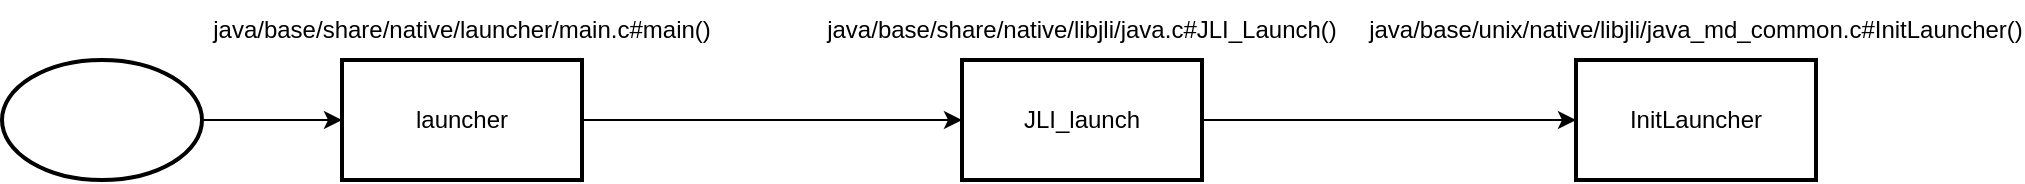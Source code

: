 <mxfile version="24.7.6">
  <diagram name="第 1 页" id="EW0pqv8WBgVQwhpAsJ-Y">
    <mxGraphModel dx="1426" dy="757" grid="1" gridSize="10" guides="1" tooltips="1" connect="1" arrows="1" fold="1" page="1" pageScale="1" pageWidth="827" pageHeight="1169" math="0" shadow="0">
      <root>
        <mxCell id="0" />
        <mxCell id="1" parent="0" />
        <mxCell id="tLt2KG-wKE5PONiP59la-1" value="java/base/share/native/launcher/main.c#main()" style="text;html=1;align=center;verticalAlign=middle;whiteSpace=wrap;rounded=0;" vertex="1" parent="1">
          <mxGeometry x="240" y="40" width="60" height="30" as="geometry" />
        </mxCell>
        <mxCell id="tLt2KG-wKE5PONiP59la-2" value="" style="edgeStyle=orthogonalEdgeStyle;rounded=0;orthogonalLoop=1;jettySize=auto;html=1;" edge="1" parent="1" source="tLt2KG-wKE5PONiP59la-3" target="tLt2KG-wKE5PONiP59la-5">
          <mxGeometry relative="1" as="geometry" />
        </mxCell>
        <mxCell id="tLt2KG-wKE5PONiP59la-3" value="" style="strokeWidth=2;html=1;shape=mxgraph.flowchart.start_1;whiteSpace=wrap;" vertex="1" parent="1">
          <mxGeometry x="40" y="70" width="100" height="60" as="geometry" />
        </mxCell>
        <mxCell id="tLt2KG-wKE5PONiP59la-4" value="" style="edgeStyle=orthogonalEdgeStyle;rounded=0;orthogonalLoop=1;jettySize=auto;html=1;" edge="1" parent="1" source="tLt2KG-wKE5PONiP59la-5" target="tLt2KG-wKE5PONiP59la-6">
          <mxGeometry relative="1" as="geometry" />
        </mxCell>
        <mxCell id="tLt2KG-wKE5PONiP59la-5" value="launcher" style="whiteSpace=wrap;html=1;strokeWidth=2;" vertex="1" parent="1">
          <mxGeometry x="210" y="70" width="120" height="60" as="geometry" />
        </mxCell>
        <mxCell id="tLt2KG-wKE5PONiP59la-10" value="" style="edgeStyle=orthogonalEdgeStyle;rounded=0;orthogonalLoop=1;jettySize=auto;html=1;" edge="1" parent="1" source="tLt2KG-wKE5PONiP59la-6" target="tLt2KG-wKE5PONiP59la-9">
          <mxGeometry relative="1" as="geometry" />
        </mxCell>
        <mxCell id="tLt2KG-wKE5PONiP59la-6" value="JLI_launch" style="whiteSpace=wrap;html=1;strokeWidth=2;" vertex="1" parent="1">
          <mxGeometry x="520" y="70" width="120" height="60" as="geometry" />
        </mxCell>
        <mxCell id="tLt2KG-wKE5PONiP59la-8" value="java/base/share/native/libjli/java.c#JLI_Launch()" style="text;html=1;align=center;verticalAlign=middle;whiteSpace=wrap;rounded=0;" vertex="1" parent="1">
          <mxGeometry x="550" y="40" width="60" height="30" as="geometry" />
        </mxCell>
        <mxCell id="tLt2KG-wKE5PONiP59la-9" value="InitLauncher" style="whiteSpace=wrap;html=1;strokeWidth=2;" vertex="1" parent="1">
          <mxGeometry x="827" y="70" width="120" height="60" as="geometry" />
        </mxCell>
        <mxCell id="tLt2KG-wKE5PONiP59la-11" value="java/base/unix/native/libjli/java_md_common.c#InitLauncher()" style="text;html=1;align=center;verticalAlign=middle;whiteSpace=wrap;rounded=0;" vertex="1" parent="1">
          <mxGeometry x="857" y="40" width="60" height="30" as="geometry" />
        </mxCell>
      </root>
    </mxGraphModel>
  </diagram>
</mxfile>
